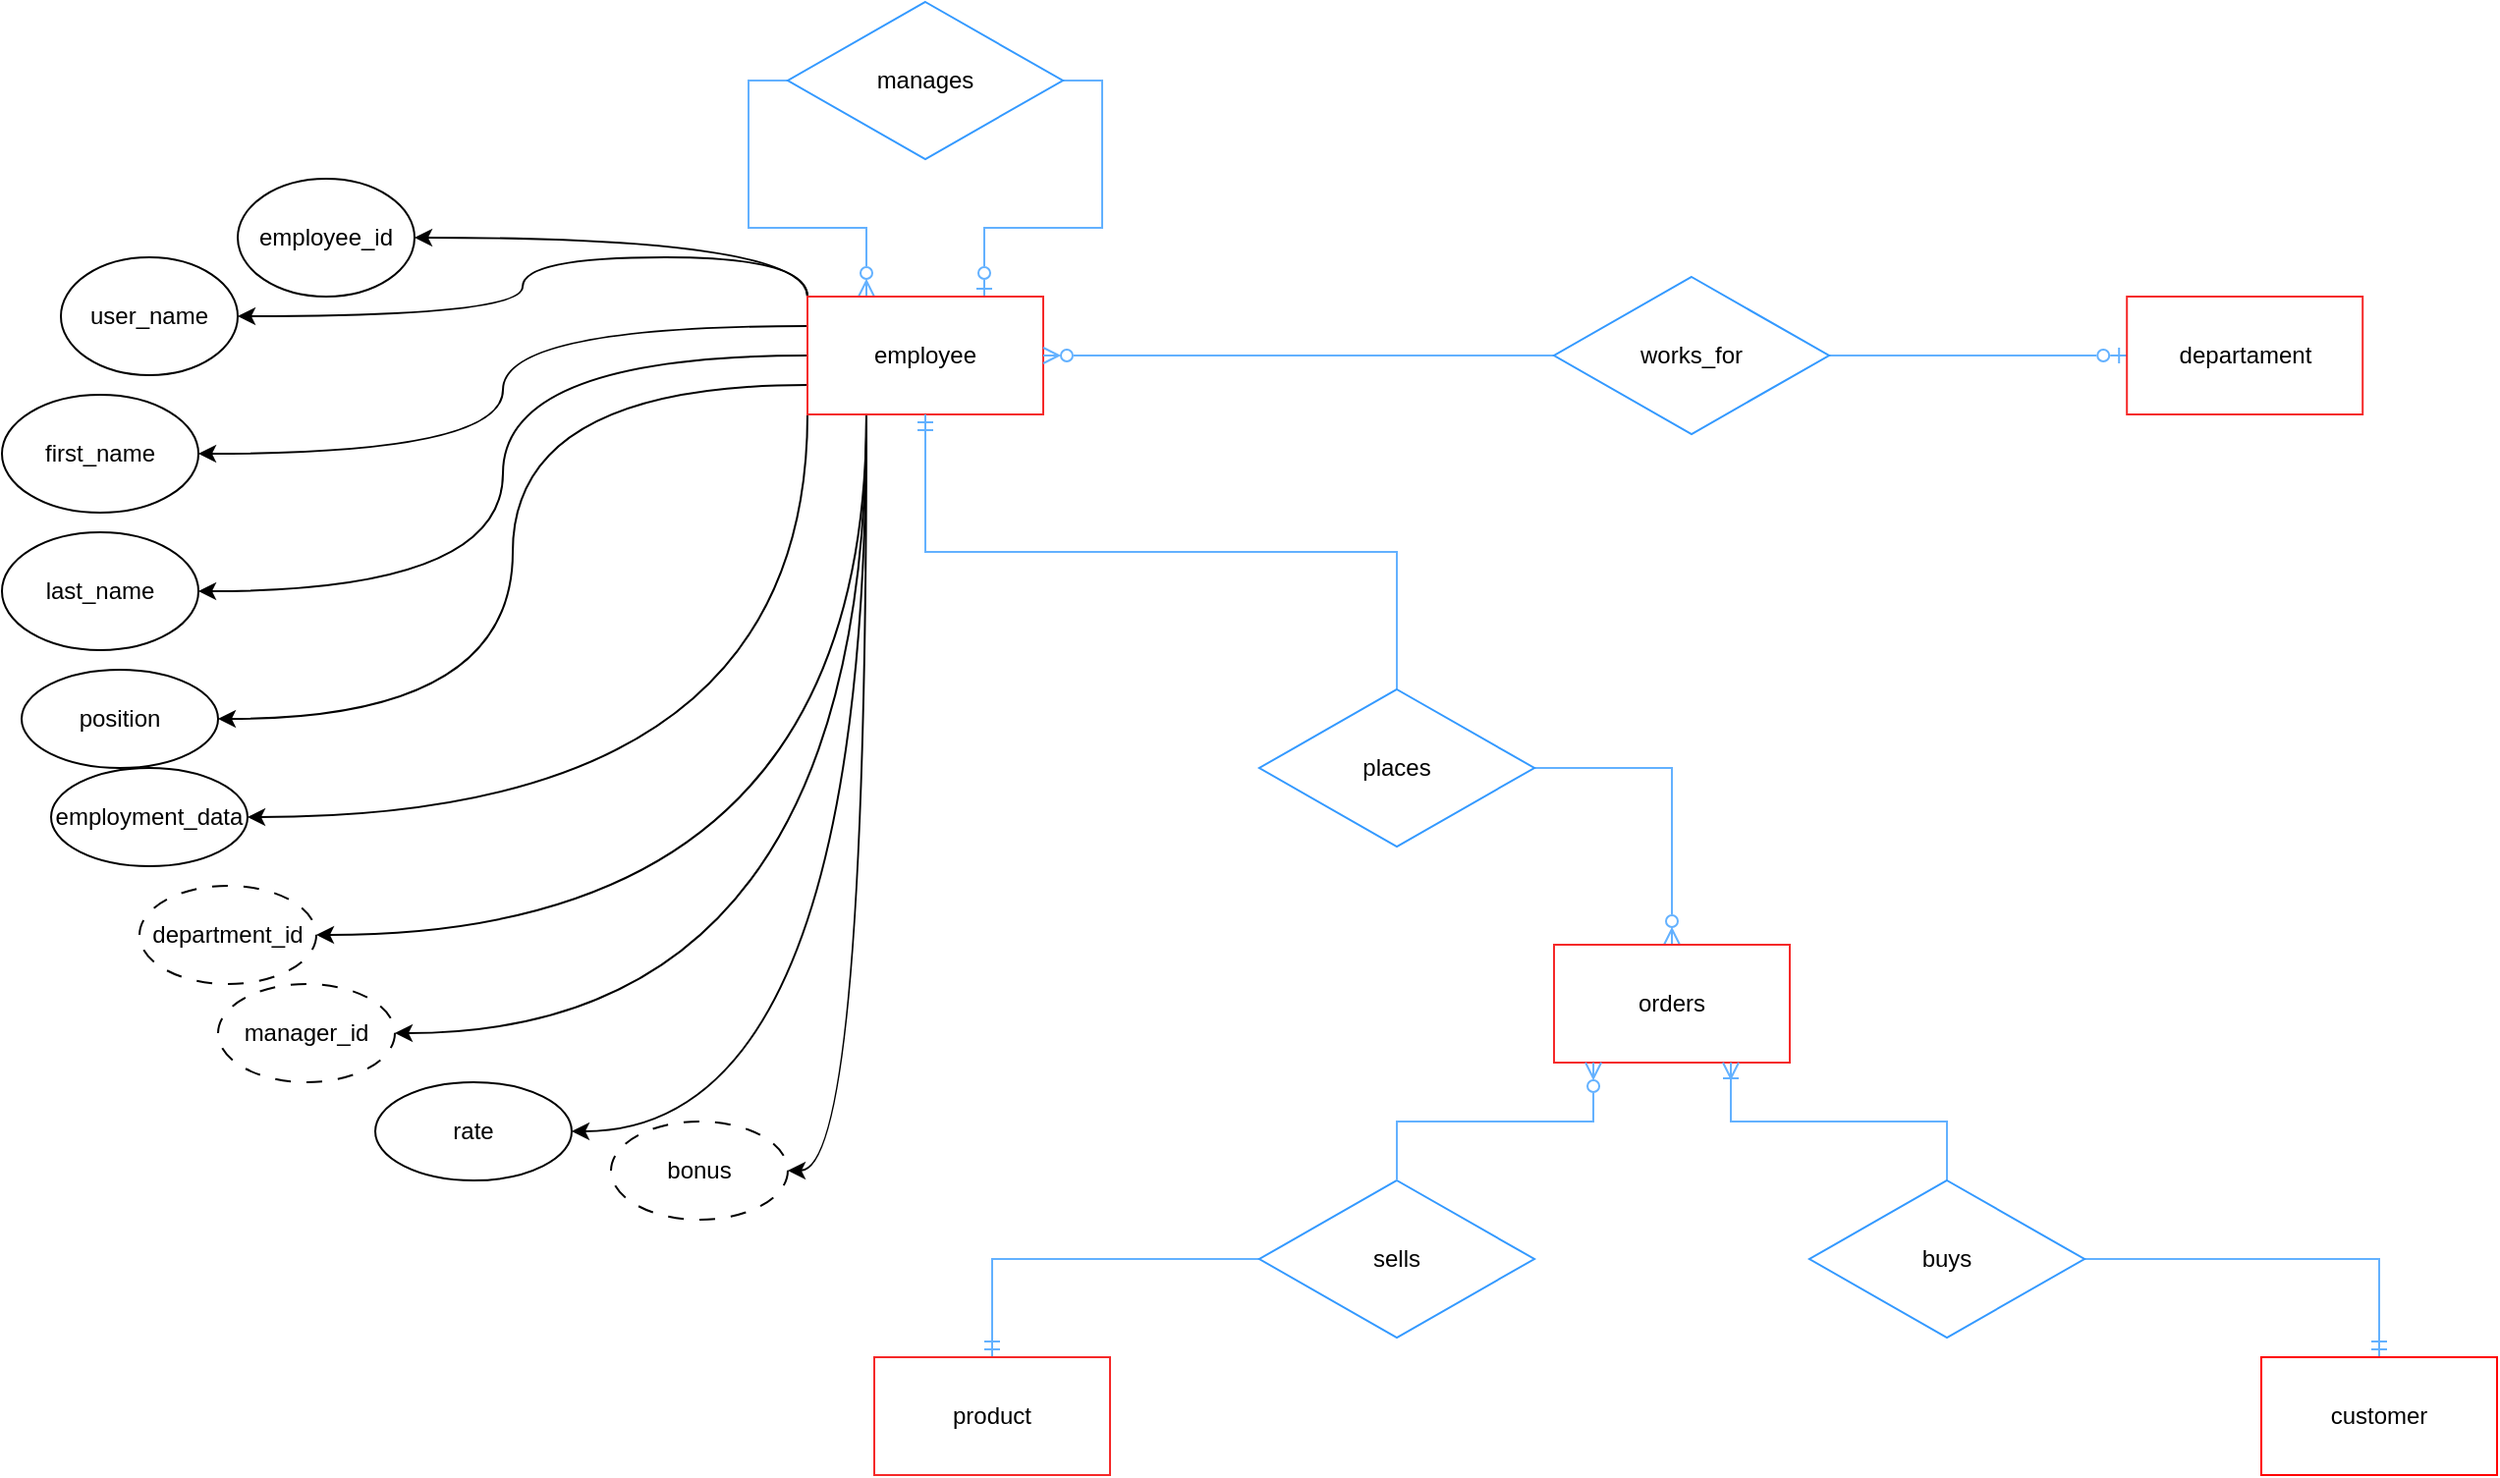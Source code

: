 <mxfile version="24.9.0">
  <diagram name="Сторінка-1" id="_P8BPEHnTyiZa0awESua">
    <mxGraphModel dx="2670" dy="757" grid="1" gridSize="10" guides="1" tooltips="1" connect="1" arrows="1" fold="1" page="1" pageScale="1" pageWidth="827" pageHeight="1169" math="0" shadow="0">
      <root>
        <mxCell id="0" />
        <mxCell id="1" parent="0" />
        <mxCell id="jUfuy23zTMsfWPFgPykN-14" style="edgeStyle=orthogonalEdgeStyle;rounded=0;orthogonalLoop=1;jettySize=auto;html=1;exitX=1;exitY=0.5;exitDx=0;exitDy=0;entryX=0.75;entryY=0;entryDx=0;entryDy=0;strokeColor=#63b1ff;endArrow=ERzeroToOne;endFill=0;" parent="1" source="jUfuy23zTMsfWPFgPykN-1" target="jUfuy23zTMsfWPFgPykN-12" edge="1">
          <mxGeometry relative="1" as="geometry">
            <Array as="points">
              <mxPoint x="410" y="70" />
              <mxPoint x="410" y="145" />
              <mxPoint x="350" y="145" />
            </Array>
          </mxGeometry>
        </mxCell>
        <mxCell id="jUfuy23zTMsfWPFgPykN-15" style="edgeStyle=orthogonalEdgeStyle;rounded=0;orthogonalLoop=1;jettySize=auto;html=1;exitX=0;exitY=0.5;exitDx=0;exitDy=0;entryX=0.25;entryY=0;entryDx=0;entryDy=0;strokeColor=#63b1ff;endArrow=ERzeroToMany;endFill=0;" parent="1" source="jUfuy23zTMsfWPFgPykN-1" target="jUfuy23zTMsfWPFgPykN-12" edge="1">
          <mxGeometry relative="1" as="geometry" />
        </mxCell>
        <mxCell id="jUfuy23zTMsfWPFgPykN-1" value="manages" style="rhombus;whiteSpace=wrap;html=1;strokeColor=#3399FF;" parent="1" vertex="1">
          <mxGeometry x="250" y="30" width="140" height="80" as="geometry" />
        </mxCell>
        <mxCell id="jUfuy23zTMsfWPFgPykN-5" value="department_id" style="ellipse;whiteSpace=wrap;html=1;dashed=1;dashPattern=8 8;" parent="1" vertex="1">
          <mxGeometry x="-80" y="480" width="90" height="50" as="geometry" />
        </mxCell>
        <mxCell id="jUfuy23zTMsfWPFgPykN-6" value="employment_data" style="ellipse;whiteSpace=wrap;html=1;" parent="1" vertex="1">
          <mxGeometry x="-125" y="420" width="100" height="50" as="geometry" />
        </mxCell>
        <mxCell id="jUfuy23zTMsfWPFgPykN-7" value="position" style="ellipse;whiteSpace=wrap;html=1;" parent="1" vertex="1">
          <mxGeometry x="-140" y="370" width="100" height="50" as="geometry" />
        </mxCell>
        <mxCell id="jUfuy23zTMsfWPFgPykN-8" value="last_name" style="ellipse;whiteSpace=wrap;html=1;" parent="1" vertex="1">
          <mxGeometry x="-150" y="300" width="100" height="60" as="geometry" />
        </mxCell>
        <mxCell id="jUfuy23zTMsfWPFgPykN-9" value="first_name" style="ellipse;whiteSpace=wrap;html=1;" parent="1" vertex="1">
          <mxGeometry x="-150" y="230" width="100" height="60" as="geometry" />
        </mxCell>
        <mxCell id="jUfuy23zTMsfWPFgPykN-10" value="user_name" style="ellipse;whiteSpace=wrap;html=1;" parent="1" vertex="1">
          <mxGeometry x="-120" y="160" width="90" height="60" as="geometry" />
        </mxCell>
        <mxCell id="jUfuy23zTMsfWPFgPykN-11" value="employee_id" style="ellipse;whiteSpace=wrap;html=1;" parent="1" vertex="1">
          <mxGeometry x="-30" y="120" width="90" height="60" as="geometry" />
        </mxCell>
        <mxCell id="jUfuy23zTMsfWPFgPykN-25" style="edgeStyle=orthogonalEdgeStyle;rounded=0;orthogonalLoop=1;jettySize=auto;html=1;exitX=0;exitY=0;exitDx=0;exitDy=0;entryX=1;entryY=0.5;entryDx=0;entryDy=0;curved=1;" parent="1" source="jUfuy23zTMsfWPFgPykN-12" target="jUfuy23zTMsfWPFgPykN-11" edge="1">
          <mxGeometry relative="1" as="geometry" />
        </mxCell>
        <mxCell id="jUfuy23zTMsfWPFgPykN-32" style="edgeStyle=orthogonalEdgeStyle;rounded=0;orthogonalLoop=1;jettySize=auto;html=1;exitX=0.25;exitY=1;exitDx=0;exitDy=0;entryX=1;entryY=0.5;entryDx=0;entryDy=0;curved=1;" parent="1" source="jUfuy23zTMsfWPFgPykN-12" target="jUfuy23zTMsfWPFgPykN-5" edge="1">
          <mxGeometry relative="1" as="geometry" />
        </mxCell>
        <mxCell id="jUfuy23zTMsfWPFgPykN-34" style="edgeStyle=orthogonalEdgeStyle;rounded=0;orthogonalLoop=1;jettySize=auto;html=1;exitX=0.25;exitY=1;exitDx=0;exitDy=0;entryX=1;entryY=0.5;entryDx=0;entryDy=0;curved=1;" parent="1" source="jUfuy23zTMsfWPFgPykN-12" target="jUfuy23zTMsfWPFgPykN-33" edge="1">
          <mxGeometry relative="1" as="geometry" />
        </mxCell>
        <mxCell id="jUfuy23zTMsfWPFgPykN-36" style="edgeStyle=orthogonalEdgeStyle;rounded=0;orthogonalLoop=1;jettySize=auto;html=1;exitX=0.25;exitY=1;exitDx=0;exitDy=0;entryX=1;entryY=0.5;entryDx=0;entryDy=0;curved=1;" parent="1" source="jUfuy23zTMsfWPFgPykN-12" target="jUfuy23zTMsfWPFgPykN-35" edge="1">
          <mxGeometry relative="1" as="geometry" />
        </mxCell>
        <mxCell id="jUfuy23zTMsfWPFgPykN-38" style="edgeStyle=orthogonalEdgeStyle;rounded=0;orthogonalLoop=1;jettySize=auto;html=1;exitX=0;exitY=0;exitDx=0;exitDy=0;entryX=1;entryY=0.5;entryDx=0;entryDy=0;curved=1;" parent="1" source="jUfuy23zTMsfWPFgPykN-12" target="jUfuy23zTMsfWPFgPykN-10" edge="1">
          <mxGeometry relative="1" as="geometry" />
        </mxCell>
        <mxCell id="jUfuy23zTMsfWPFgPykN-39" style="edgeStyle=orthogonalEdgeStyle;rounded=0;orthogonalLoop=1;jettySize=auto;html=1;exitX=0;exitY=0.25;exitDx=0;exitDy=0;entryX=1;entryY=0.5;entryDx=0;entryDy=0;curved=1;" parent="1" source="jUfuy23zTMsfWPFgPykN-12" target="jUfuy23zTMsfWPFgPykN-9" edge="1">
          <mxGeometry relative="1" as="geometry" />
        </mxCell>
        <mxCell id="jUfuy23zTMsfWPFgPykN-40" style="edgeStyle=orthogonalEdgeStyle;rounded=0;orthogonalLoop=1;jettySize=auto;html=1;exitX=0;exitY=0.5;exitDx=0;exitDy=0;entryX=1;entryY=0.5;entryDx=0;entryDy=0;curved=1;" parent="1" source="jUfuy23zTMsfWPFgPykN-12" target="jUfuy23zTMsfWPFgPykN-8" edge="1">
          <mxGeometry relative="1" as="geometry" />
        </mxCell>
        <mxCell id="jUfuy23zTMsfWPFgPykN-41" style="edgeStyle=orthogonalEdgeStyle;rounded=0;orthogonalLoop=1;jettySize=auto;html=1;exitX=0;exitY=0.75;exitDx=0;exitDy=0;entryX=1;entryY=0.5;entryDx=0;entryDy=0;curved=1;" parent="1" source="jUfuy23zTMsfWPFgPykN-12" target="jUfuy23zTMsfWPFgPykN-7" edge="1">
          <mxGeometry relative="1" as="geometry" />
        </mxCell>
        <mxCell id="jUfuy23zTMsfWPFgPykN-42" style="edgeStyle=orthogonalEdgeStyle;rounded=0;orthogonalLoop=1;jettySize=auto;html=1;exitX=0;exitY=1;exitDx=0;exitDy=0;entryX=1;entryY=0.5;entryDx=0;entryDy=0;curved=1;" parent="1" source="jUfuy23zTMsfWPFgPykN-12" target="jUfuy23zTMsfWPFgPykN-6" edge="1">
          <mxGeometry relative="1" as="geometry" />
        </mxCell>
        <mxCell id="jUfuy23zTMsfWPFgPykN-44" style="edgeStyle=orthogonalEdgeStyle;rounded=0;orthogonalLoop=1;jettySize=auto;html=1;exitX=0.25;exitY=1;exitDx=0;exitDy=0;entryX=1;entryY=0.5;entryDx=0;entryDy=0;curved=1;" parent="1" source="jUfuy23zTMsfWPFgPykN-12" target="jUfuy23zTMsfWPFgPykN-43" edge="1">
          <mxGeometry relative="1" as="geometry" />
        </mxCell>
        <mxCell id="jUfuy23zTMsfWPFgPykN-12" value="employee" style="rounded=0;whiteSpace=wrap;html=1;strokeColor=#f52929;" parent="1" vertex="1">
          <mxGeometry x="260" y="180" width="120" height="60" as="geometry" />
        </mxCell>
        <mxCell id="jUfuy23zTMsfWPFgPykN-19" style="edgeStyle=orthogonalEdgeStyle;rounded=0;orthogonalLoop=1;jettySize=auto;html=1;strokeColor=#63b1ff;endArrow=ERzeroToOne;endFill=0;" parent="1" source="jUfuy23zTMsfWPFgPykN-17" target="jUfuy23zTMsfWPFgPykN-20" edge="1">
          <mxGeometry relative="1" as="geometry">
            <mxPoint x="991.6" y="210" as="targetPoint" />
          </mxGeometry>
        </mxCell>
        <mxCell id="jUfuy23zTMsfWPFgPykN-61" style="edgeStyle=orthogonalEdgeStyle;rounded=0;orthogonalLoop=1;jettySize=auto;html=1;exitX=0;exitY=0.5;exitDx=0;exitDy=0;entryX=1;entryY=0.5;entryDx=0;entryDy=0;strokeColor=#63b1ff;endArrow=ERzeroToMany;endFill=0;" parent="1" source="jUfuy23zTMsfWPFgPykN-17" target="jUfuy23zTMsfWPFgPykN-12" edge="1">
          <mxGeometry relative="1" as="geometry" />
        </mxCell>
        <mxCell id="jUfuy23zTMsfWPFgPykN-17" value="works_for" style="rhombus;whiteSpace=wrap;html=1;strokeColor=#3399FF;" parent="1" vertex="1">
          <mxGeometry x="640" y="170" width="140" height="80" as="geometry" />
        </mxCell>
        <mxCell id="jUfuy23zTMsfWPFgPykN-20" value="departament" style="rounded=0;whiteSpace=wrap;html=1;strokeColor=#f52929;" parent="1" vertex="1">
          <mxGeometry x="931.6" y="180" width="120" height="60" as="geometry" />
        </mxCell>
        <mxCell id="jUfuy23zTMsfWPFgPykN-33" value="manager_id" style="ellipse;whiteSpace=wrap;html=1;dashed=1;dashPattern=8 8;" parent="1" vertex="1">
          <mxGeometry x="-40" y="530" width="90" height="50" as="geometry" />
        </mxCell>
        <mxCell id="jUfuy23zTMsfWPFgPykN-35" value="rate" style="ellipse;whiteSpace=wrap;html=1;" parent="1" vertex="1">
          <mxGeometry x="40" y="580" width="100" height="50" as="geometry" />
        </mxCell>
        <mxCell id="jUfuy23zTMsfWPFgPykN-43" value="bonus" style="ellipse;whiteSpace=wrap;html=1;dashed=1;dashPattern=8 8;" parent="1" vertex="1">
          <mxGeometry x="160" y="600" width="90" height="50" as="geometry" />
        </mxCell>
        <mxCell id="jUfuy23zTMsfWPFgPykN-50" style="edgeStyle=orthogonalEdgeStyle;rounded=0;orthogonalLoop=1;jettySize=auto;html=1;exitX=1;exitY=0.5;exitDx=0;exitDy=0;entryX=0.5;entryY=0;entryDx=0;entryDy=0;strokeColor=#63b1ff;endArrow=ERzeroToMany;endFill=0;" parent="1" source="jUfuy23zTMsfWPFgPykN-46" target="jUfuy23zTMsfWPFgPykN-49" edge="1">
          <mxGeometry relative="1" as="geometry" />
        </mxCell>
        <mxCell id="jUfuy23zTMsfWPFgPykN-62" style="edgeStyle=orthogonalEdgeStyle;rounded=0;orthogonalLoop=1;jettySize=auto;html=1;exitX=0.5;exitY=0;exitDx=0;exitDy=0;entryX=0.5;entryY=1;entryDx=0;entryDy=0;endArrow=ERmandOne;endFill=0;strokeColor=#63b1ff;" parent="1" source="jUfuy23zTMsfWPFgPykN-46" target="jUfuy23zTMsfWPFgPykN-12" edge="1">
          <mxGeometry relative="1" as="geometry" />
        </mxCell>
        <mxCell id="jUfuy23zTMsfWPFgPykN-46" value="places" style="rhombus;whiteSpace=wrap;html=1;strokeColor=#3399FF;" parent="1" vertex="1">
          <mxGeometry x="490" y="380" width="140" height="80" as="geometry" />
        </mxCell>
        <mxCell id="jUfuy23zTMsfWPFgPykN-49" value="orders" style="rounded=0;whiteSpace=wrap;html=1;strokeColor=#f52929;" parent="1" vertex="1">
          <mxGeometry x="640" y="510" width="120" height="60" as="geometry" />
        </mxCell>
        <mxCell id="jUfuy23zTMsfWPFgPykN-58" style="edgeStyle=orthogonalEdgeStyle;rounded=0;orthogonalLoop=1;jettySize=auto;html=1;exitX=1;exitY=0.5;exitDx=0;exitDy=0;entryX=0.5;entryY=0;entryDx=0;entryDy=0;strokeColor=#63b1ff;endArrow=ERmandOne;endFill=0;" parent="1" source="jUfuy23zTMsfWPFgPykN-51" target="jUfuy23zTMsfWPFgPykN-55" edge="1">
          <mxGeometry relative="1" as="geometry" />
        </mxCell>
        <mxCell id="jUfuy23zTMsfWPFgPykN-64" style="edgeStyle=orthogonalEdgeStyle;rounded=0;orthogonalLoop=1;jettySize=auto;html=1;exitX=0.5;exitY=0;exitDx=0;exitDy=0;entryX=0.75;entryY=1;entryDx=0;entryDy=0;strokeColor=#63b1ff;endArrow=ERoneToMany;endFill=0;" parent="1" source="jUfuy23zTMsfWPFgPykN-51" target="jUfuy23zTMsfWPFgPykN-49" edge="1">
          <mxGeometry relative="1" as="geometry" />
        </mxCell>
        <mxCell id="jUfuy23zTMsfWPFgPykN-51" value="buys" style="rhombus;whiteSpace=wrap;html=1;strokeColor=#3399FF;" parent="1" vertex="1">
          <mxGeometry x="770" y="630" width="140" height="80" as="geometry" />
        </mxCell>
        <mxCell id="jUfuy23zTMsfWPFgPykN-57" style="edgeStyle=orthogonalEdgeStyle;rounded=0;orthogonalLoop=1;jettySize=auto;html=1;exitX=0;exitY=0.5;exitDx=0;exitDy=0;entryX=0.5;entryY=0;entryDx=0;entryDy=0;strokeColor=#63b1ff;endArrow=ERmandOne;endFill=0;" parent="1" source="jUfuy23zTMsfWPFgPykN-52" target="jUfuy23zTMsfWPFgPykN-56" edge="1">
          <mxGeometry relative="1" as="geometry" />
        </mxCell>
        <mxCell id="jUfuy23zTMsfWPFgPykN-52" value="sells" style="rhombus;whiteSpace=wrap;html=1;strokeColor=#3399FF;" parent="1" vertex="1">
          <mxGeometry x="490" y="630" width="140" height="80" as="geometry" />
        </mxCell>
        <mxCell id="jUfuy23zTMsfWPFgPykN-55" value="customer" style="rounded=0;whiteSpace=wrap;html=1;strokeColor=#ff0000;" parent="1" vertex="1">
          <mxGeometry x="1000" y="720" width="120" height="60" as="geometry" />
        </mxCell>
        <mxCell id="jUfuy23zTMsfWPFgPykN-56" value="product" style="rounded=0;whiteSpace=wrap;html=1;strokeColor=#f52929;" parent="1" vertex="1">
          <mxGeometry x="294" y="720" width="120" height="60" as="geometry" />
        </mxCell>
        <mxCell id="jUfuy23zTMsfWPFgPykN-63" style="edgeStyle=orthogonalEdgeStyle;rounded=0;orthogonalLoop=1;jettySize=auto;html=1;exitX=0.5;exitY=0;exitDx=0;exitDy=0;entryX=0.167;entryY=1;entryDx=0;entryDy=0;entryPerimeter=0;strokeColor=#63b1ff;endArrow=ERzeroToMany;endFill=0;" parent="1" source="jUfuy23zTMsfWPFgPykN-52" target="jUfuy23zTMsfWPFgPykN-49" edge="1">
          <mxGeometry relative="1" as="geometry" />
        </mxCell>
      </root>
    </mxGraphModel>
  </diagram>
</mxfile>
